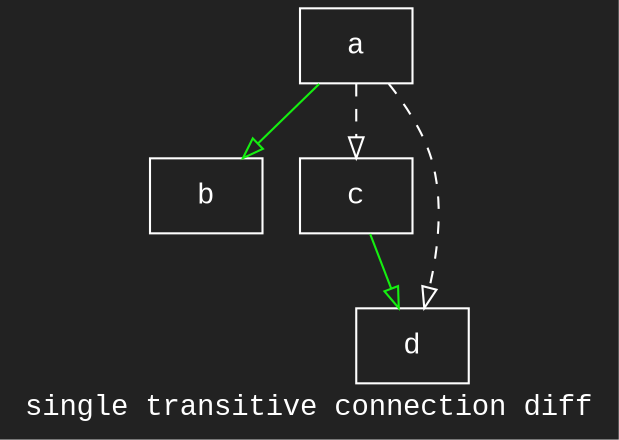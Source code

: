 digraph D {
    label="single transitive connection diff";
    bgcolor="#222222";
    fontcolor="#ffffff";
    fontname="Courier New";
    
    node1 [color="#ffffff",fontcolor="#ffffff",fontname="Courier New",shape="rectangle",label="a"]
    
    node2 [color="#ffffff",fontcolor="#ffffff",fontname="Courier New",shape="rectangle",label="b"]
    
    node3 [color="#ffffff",fontcolor="#ffffff",fontname="Courier New",shape="rectangle",label="c"]
    
    node4 [color="#ffffff",fontcolor="#ffffff",fontname="Courier New",shape="rectangle",label="d"]
    
    node1 -> node2 [arrowhead="empty",color="#15ef10",]
    node1 -> node3 [arrowhead="empty",color="#ffffff",style="dashed",]
    node1 -> node4 [arrowhead="empty",color="#ffffff",style="dashed",]
    node3 -> node4 [arrowhead="empty",color="#15ef10",]
}
